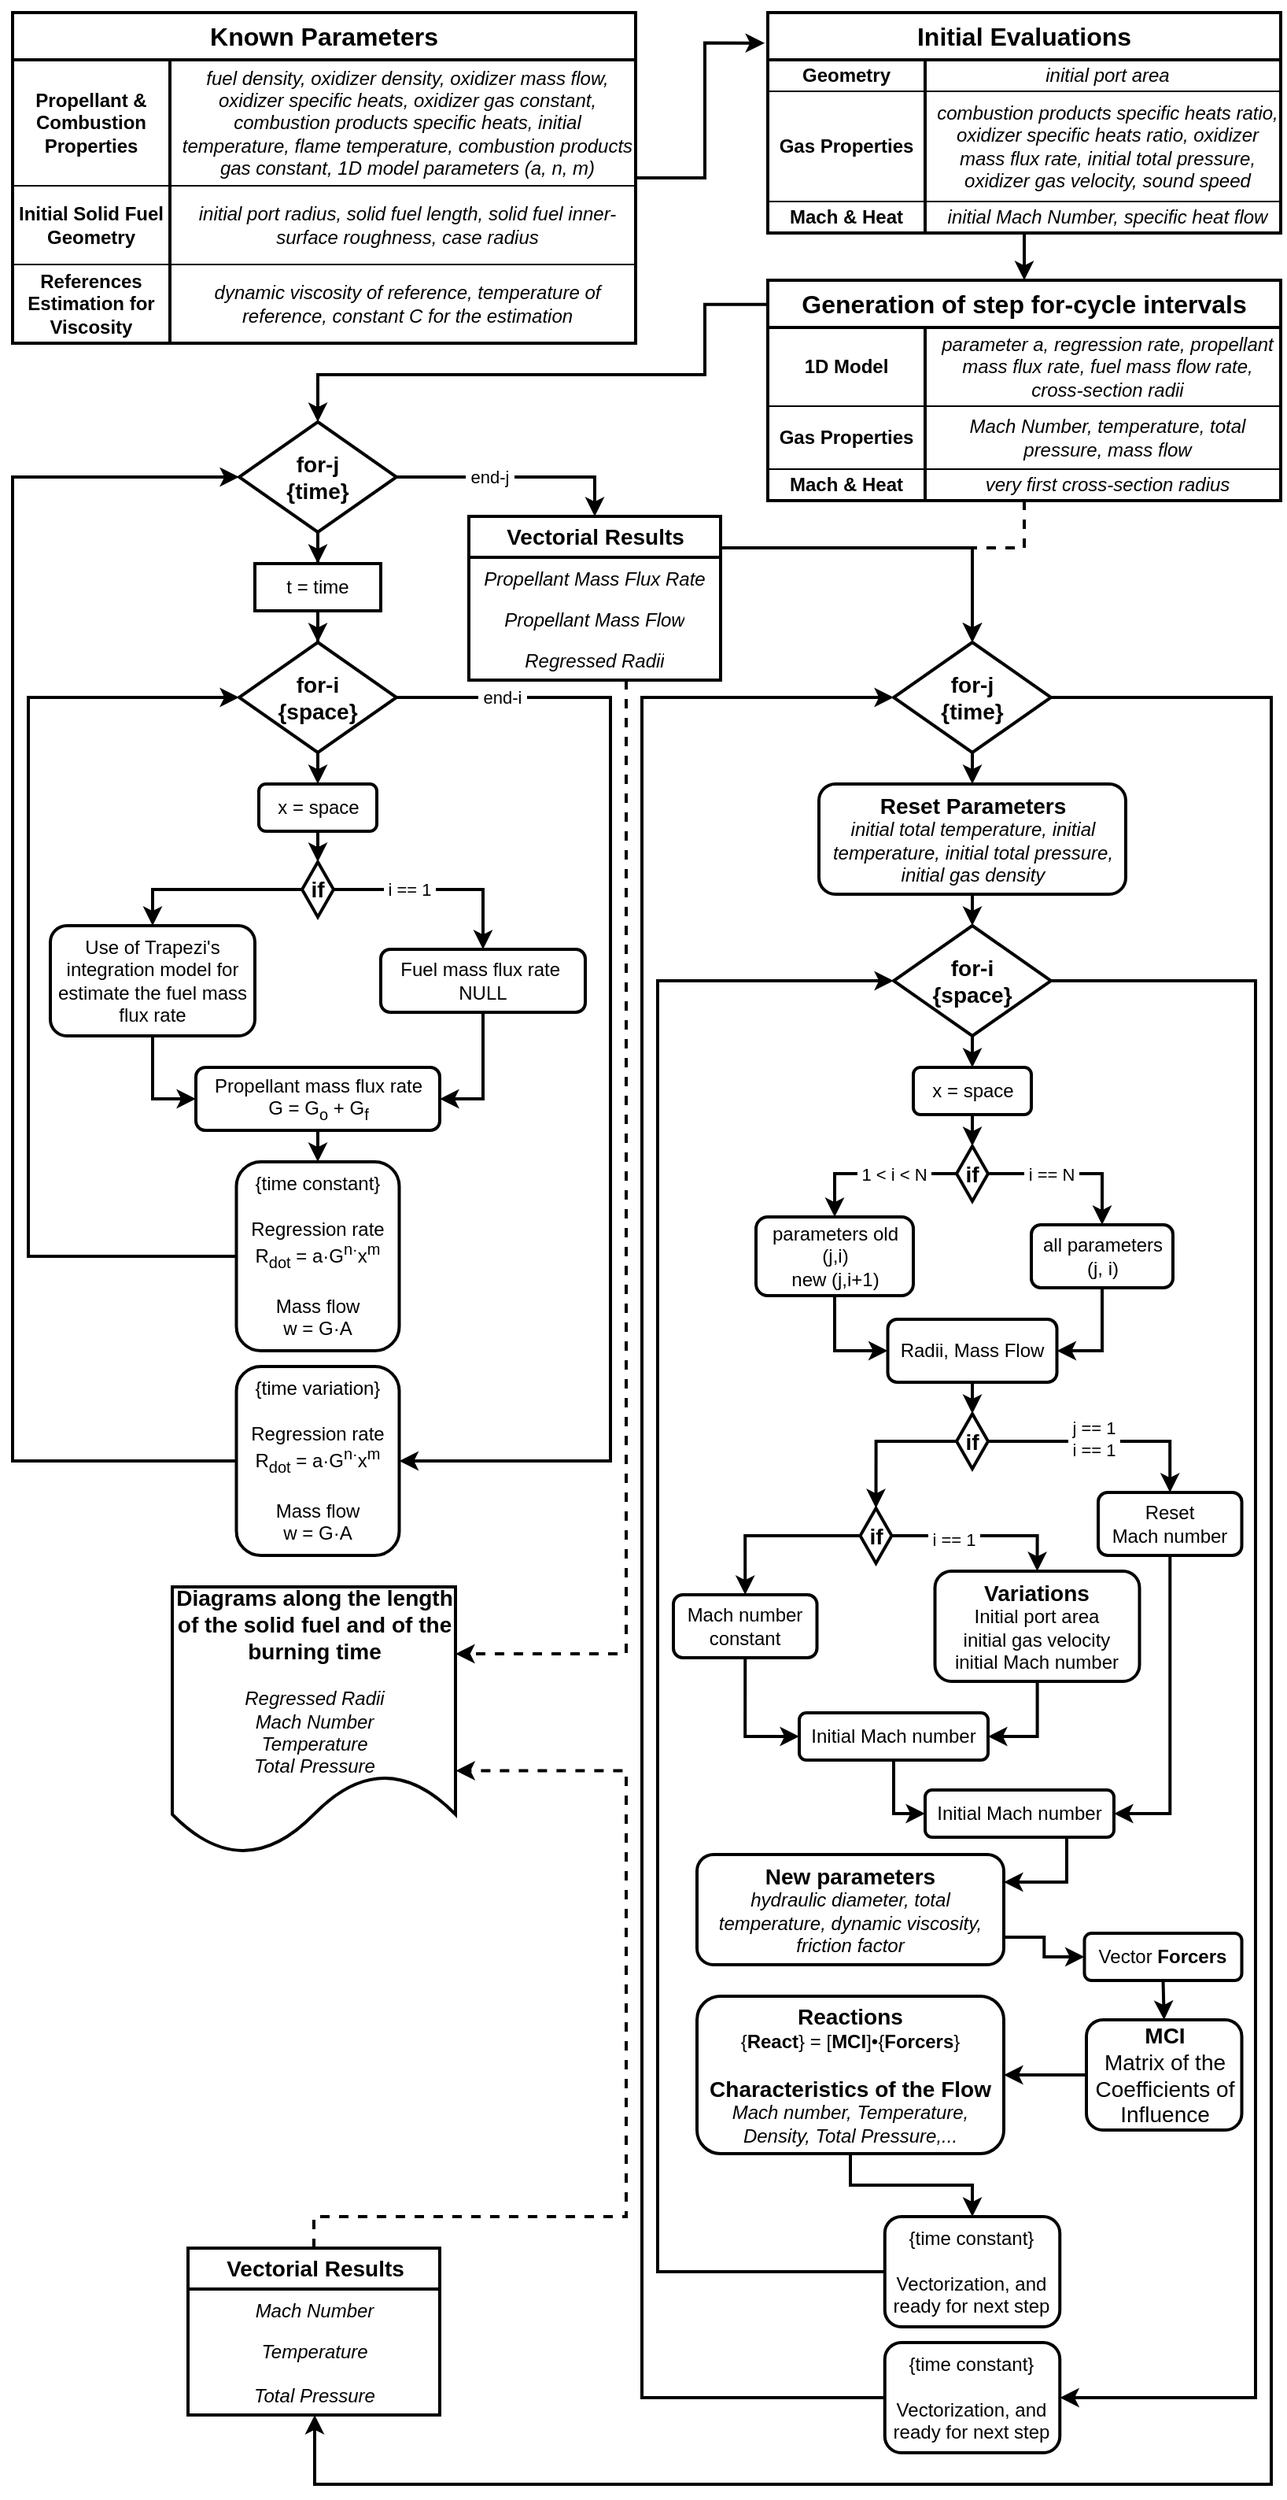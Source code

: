 <mxfile version="26.0.14">
  <diagram name="Pagina-1" id="KGUR4n6IYwUImmlLGVA5">
    <mxGraphModel dx="1696" dy="2126" grid="0" gridSize="10" guides="1" tooltips="1" connect="1" arrows="1" fold="1" page="1" pageScale="1" pageWidth="1169" pageHeight="1654" math="0" shadow="0">
      <root>
        <mxCell id="0" />
        <mxCell id="1" parent="0" />
        <mxCell id="h8HGVI2y8s-tC2vq9ReO-1" style="edgeStyle=orthogonalEdgeStyle;rounded=0;orthogonalLoop=1;jettySize=auto;html=1;entryX=-0.006;entryY=0.138;entryDx=0;entryDy=0;strokeWidth=2;entryPerimeter=0;exitX=1;exitY=0;exitDx=0;exitDy=0;" edge="1" parent="1" source="h8HGVI2y8s-tC2vq9ReO-2" target="h8HGVI2y8s-tC2vq9ReO-13">
          <mxGeometry relative="1" as="geometry">
            <Array as="points">
              <mxPoint x="587" y="157" />
              <mxPoint x="631" y="157" />
              <mxPoint x="631" y="71" />
            </Array>
          </mxGeometry>
        </mxCell>
        <mxCell id="h8HGVI2y8s-tC2vq9ReO-2" value="Known Parameters" style="shape=table;startSize=30;container=1;collapsible=1;childLayout=tableLayout;fixedRows=1;rowLines=0;fontStyle=1;align=center;resizeLast=1;html=1;whiteSpace=wrap;fontSize=16;strokeWidth=2;rounded=0;" vertex="1" parent="1">
          <mxGeometry x="191" y="52" width="396.0" height="210" as="geometry" />
        </mxCell>
        <mxCell id="h8HGVI2y8s-tC2vq9ReO-3" value="" style="shape=tableRow;horizontal=0;startSize=0;swimlaneHead=0;swimlaneBody=0;fillColor=none;collapsible=0;dropTarget=0;points=[[0,0.5],[1,0.5]];portConstraint=eastwest;top=0;left=0;right=0;bottom=1;html=1;" vertex="1" parent="h8HGVI2y8s-tC2vq9ReO-2">
          <mxGeometry y="30" width="396.0" height="80" as="geometry" />
        </mxCell>
        <mxCell id="h8HGVI2y8s-tC2vq9ReO-4" value="Propellant &amp;amp; Combustion Properties" style="shape=partialRectangle;connectable=0;fillColor=none;top=0;left=0;bottom=0;right=0;fontStyle=1;overflow=hidden;html=1;whiteSpace=wrap;" vertex="1" parent="h8HGVI2y8s-tC2vq9ReO-3">
          <mxGeometry width="100" height="80" as="geometry">
            <mxRectangle width="100" height="80" as="alternateBounds" />
          </mxGeometry>
        </mxCell>
        <mxCell id="h8HGVI2y8s-tC2vq9ReO-5" value="fuel density, oxidizer density, oxidizer mass flow, oxidizer specific heats, oxidizer gas constant, combustion products specific heats, initial temperature, flame temperature, combustion products gas constant, 1D model parameters (a, n, m)" style="shape=partialRectangle;connectable=0;fillColor=none;top=0;left=0;bottom=0;right=0;align=center;spacingLeft=6;fontStyle=2;overflow=hidden;html=1;whiteSpace=wrap;strokeWidth=1;" vertex="1" parent="h8HGVI2y8s-tC2vq9ReO-3">
          <mxGeometry x="100" width="296.0" height="80" as="geometry">
            <mxRectangle width="296.0" height="80" as="alternateBounds" />
          </mxGeometry>
        </mxCell>
        <mxCell id="h8HGVI2y8s-tC2vq9ReO-6" style="shape=tableRow;horizontal=0;startSize=0;swimlaneHead=0;swimlaneBody=0;fillColor=none;collapsible=0;dropTarget=0;points=[[0,0.5],[1,0.5]];portConstraint=eastwest;top=0;left=0;right=0;bottom=1;html=1;" vertex="1" parent="h8HGVI2y8s-tC2vq9ReO-2">
          <mxGeometry y="110" width="396.0" height="50" as="geometry" />
        </mxCell>
        <mxCell id="h8HGVI2y8s-tC2vq9ReO-7" value="Initial Solid Fuel Geometry" style="shape=partialRectangle;connectable=0;fillColor=none;top=0;left=0;bottom=0;right=0;fontStyle=1;overflow=hidden;html=1;whiteSpace=wrap;" vertex="1" parent="h8HGVI2y8s-tC2vq9ReO-6">
          <mxGeometry width="100" height="50" as="geometry">
            <mxRectangle width="100" height="50" as="alternateBounds" />
          </mxGeometry>
        </mxCell>
        <mxCell id="h8HGVI2y8s-tC2vq9ReO-8" value="initial port radius, solid fuel length, solid fuel inner-surface roughness, case radius" style="shape=partialRectangle;connectable=0;fillColor=none;top=0;left=0;bottom=0;right=0;align=center;spacingLeft=6;fontStyle=2;overflow=hidden;html=1;whiteSpace=wrap;horizontal=1;strokeWidth=1;" vertex="1" parent="h8HGVI2y8s-tC2vq9ReO-6">
          <mxGeometry x="100" width="296.0" height="50" as="geometry">
            <mxRectangle width="296.0" height="50" as="alternateBounds" />
          </mxGeometry>
        </mxCell>
        <mxCell id="h8HGVI2y8s-tC2vq9ReO-9" style="shape=tableRow;horizontal=0;startSize=0;swimlaneHead=0;swimlaneBody=0;fillColor=none;collapsible=0;dropTarget=0;points=[[0,0.5],[1,0.5]];portConstraint=eastwest;top=0;left=0;right=0;bottom=1;html=1;" vertex="1" parent="h8HGVI2y8s-tC2vq9ReO-2">
          <mxGeometry y="160" width="396.0" height="50" as="geometry" />
        </mxCell>
        <mxCell id="h8HGVI2y8s-tC2vq9ReO-10" value="References Estimation for Viscosity" style="shape=partialRectangle;connectable=0;fillColor=none;top=0;left=0;bottom=0;right=0;fontStyle=1;overflow=hidden;html=1;whiteSpace=wrap;" vertex="1" parent="h8HGVI2y8s-tC2vq9ReO-9">
          <mxGeometry width="100" height="50" as="geometry">
            <mxRectangle width="100" height="50" as="alternateBounds" />
          </mxGeometry>
        </mxCell>
        <mxCell id="h8HGVI2y8s-tC2vq9ReO-11" value="dynamic viscosity of reference, temperature of reference, constant C for the estimation" style="shape=partialRectangle;connectable=0;fillColor=none;top=0;left=0;bottom=0;right=0;align=center;spacingLeft=6;fontStyle=2;overflow=hidden;html=1;whiteSpace=wrap;" vertex="1" parent="h8HGVI2y8s-tC2vq9ReO-9">
          <mxGeometry x="100" width="296.0" height="50" as="geometry">
            <mxRectangle width="296.0" height="50" as="alternateBounds" />
          </mxGeometry>
        </mxCell>
        <mxCell id="h8HGVI2y8s-tC2vq9ReO-12" style="edgeStyle=orthogonalEdgeStyle;rounded=0;orthogonalLoop=1;jettySize=auto;html=1;entryX=0.5;entryY=0;entryDx=0;entryDy=0;targetPerimeterSpacing=0;strokeWidth=2;" edge="1" parent="1" source="h8HGVI2y8s-tC2vq9ReO-13" target="h8HGVI2y8s-tC2vq9ReO-25">
          <mxGeometry relative="1" as="geometry" />
        </mxCell>
        <mxCell id="h8HGVI2y8s-tC2vq9ReO-13" value="Initial Evaluations" style="shape=table;startSize=30;container=1;collapsible=1;childLayout=tableLayout;fixedRows=1;rowLines=0;fontStyle=1;align=center;resizeLast=1;html=1;whiteSpace=wrap;fontSize=16;strokeWidth=2;" vertex="1" parent="1">
          <mxGeometry x="671" y="52" width="326.0" height="140.0" as="geometry" />
        </mxCell>
        <mxCell id="h8HGVI2y8s-tC2vq9ReO-14" value="" style="shape=tableRow;horizontal=0;startSize=0;swimlaneHead=0;swimlaneBody=0;fillColor=none;collapsible=0;dropTarget=0;points=[[0,0.5],[1,0.5]];portConstraint=eastwest;top=0;left=0;right=0;bottom=1;html=1;" vertex="1" parent="h8HGVI2y8s-tC2vq9ReO-13">
          <mxGeometry y="30" width="326.0" height="20" as="geometry" />
        </mxCell>
        <mxCell id="h8HGVI2y8s-tC2vq9ReO-15" value="Geometry" style="shape=partialRectangle;connectable=0;fillColor=none;top=0;left=0;bottom=0;right=0;fontStyle=1;overflow=hidden;html=1;whiteSpace=wrap;" vertex="1" parent="h8HGVI2y8s-tC2vq9ReO-14">
          <mxGeometry width="100" height="20" as="geometry">
            <mxRectangle width="100" height="20" as="alternateBounds" />
          </mxGeometry>
        </mxCell>
        <mxCell id="h8HGVI2y8s-tC2vq9ReO-16" value="initial port area" style="shape=partialRectangle;connectable=0;fillColor=none;top=0;left=0;bottom=0;right=0;align=center;spacingLeft=6;fontStyle=2;overflow=hidden;html=1;whiteSpace=wrap;strokeWidth=1;" vertex="1" parent="h8HGVI2y8s-tC2vq9ReO-14">
          <mxGeometry x="100" width="226.0" height="20" as="geometry">
            <mxRectangle width="226.0" height="20" as="alternateBounds" />
          </mxGeometry>
        </mxCell>
        <mxCell id="h8HGVI2y8s-tC2vq9ReO-17" style="shape=tableRow;horizontal=0;startSize=0;swimlaneHead=0;swimlaneBody=0;fillColor=none;collapsible=0;dropTarget=0;points=[[0,0.5],[1,0.5]];portConstraint=eastwest;top=0;left=0;right=0;bottom=1;html=1;" vertex="1" parent="h8HGVI2y8s-tC2vq9ReO-13">
          <mxGeometry y="50" width="326.0" height="70" as="geometry" />
        </mxCell>
        <mxCell id="h8HGVI2y8s-tC2vq9ReO-18" value="Gas Properties" style="shape=partialRectangle;connectable=0;fillColor=none;top=0;left=0;bottom=0;right=0;fontStyle=1;overflow=hidden;html=1;whiteSpace=wrap;" vertex="1" parent="h8HGVI2y8s-tC2vq9ReO-17">
          <mxGeometry width="100" height="70" as="geometry">
            <mxRectangle width="100" height="70" as="alternateBounds" />
          </mxGeometry>
        </mxCell>
        <mxCell id="h8HGVI2y8s-tC2vq9ReO-19" value="combustion products specific heats ratio, oxidizer specific heats ratio, oxidizer mass flux rate, initial total pressure, oxidizer gas velocity, sound speed" style="shape=partialRectangle;connectable=0;fillColor=none;top=0;left=0;bottom=0;right=0;align=center;spacingLeft=6;fontStyle=2;overflow=hidden;html=1;whiteSpace=wrap;horizontal=1;strokeWidth=1;" vertex="1" parent="h8HGVI2y8s-tC2vq9ReO-17">
          <mxGeometry x="100" width="226.0" height="70" as="geometry">
            <mxRectangle width="226.0" height="70" as="alternateBounds" />
          </mxGeometry>
        </mxCell>
        <mxCell id="h8HGVI2y8s-tC2vq9ReO-20" style="shape=tableRow;horizontal=0;startSize=0;swimlaneHead=0;swimlaneBody=0;fillColor=none;collapsible=0;dropTarget=0;points=[[0,0.5],[1,0.5]];portConstraint=eastwest;top=0;left=0;right=0;bottom=1;html=1;" vertex="1" parent="h8HGVI2y8s-tC2vq9ReO-13">
          <mxGeometry y="120" width="326.0" height="20" as="geometry" />
        </mxCell>
        <mxCell id="h8HGVI2y8s-tC2vq9ReO-21" value="Mach &amp;amp; Heat" style="shape=partialRectangle;connectable=0;fillColor=none;top=0;left=0;bottom=0;right=0;fontStyle=1;overflow=hidden;html=1;whiteSpace=wrap;" vertex="1" parent="h8HGVI2y8s-tC2vq9ReO-20">
          <mxGeometry width="100" height="20" as="geometry">
            <mxRectangle width="100" height="20" as="alternateBounds" />
          </mxGeometry>
        </mxCell>
        <mxCell id="h8HGVI2y8s-tC2vq9ReO-22" value="initial Mach Number, specific heat flow" style="shape=partialRectangle;connectable=0;fillColor=none;top=0;left=0;bottom=0;right=0;align=center;spacingLeft=6;fontStyle=2;overflow=hidden;html=1;whiteSpace=wrap;" vertex="1" parent="h8HGVI2y8s-tC2vq9ReO-20">
          <mxGeometry x="100" width="226.0" height="20" as="geometry">
            <mxRectangle width="226.0" height="20" as="alternateBounds" />
          </mxGeometry>
        </mxCell>
        <mxCell id="h8HGVI2y8s-tC2vq9ReO-23" style="edgeStyle=orthogonalEdgeStyle;rounded=0;orthogonalLoop=1;jettySize=auto;html=1;entryX=0.5;entryY=0;entryDx=0;entryDy=0;strokeWidth=2;exitX=0;exitY=0.11;exitDx=0;exitDy=0;exitPerimeter=0;" edge="1" parent="1" source="h8HGVI2y8s-tC2vq9ReO-25" target="h8HGVI2y8s-tC2vq9ReO-36">
          <mxGeometry relative="1" as="geometry">
            <Array as="points">
              <mxPoint x="631" y="237" />
              <mxPoint x="631" y="282" />
              <mxPoint x="385" y="282" />
            </Array>
          </mxGeometry>
        </mxCell>
        <mxCell id="h8HGVI2y8s-tC2vq9ReO-24" style="edgeStyle=orthogonalEdgeStyle;rounded=0;orthogonalLoop=1;jettySize=auto;html=1;entryX=0.5;entryY=0;entryDx=0;entryDy=0;strokeWidth=2;dashed=1;" edge="1" parent="1" source="h8HGVI2y8s-tC2vq9ReO-25" target="h8HGVI2y8s-tC2vq9ReO-67">
          <mxGeometry relative="1" as="geometry">
            <mxPoint x="801" y="402" as="targetPoint" />
            <Array as="points">
              <mxPoint x="834" y="392" />
              <mxPoint x="801" y="392" />
            </Array>
          </mxGeometry>
        </mxCell>
        <mxCell id="h8HGVI2y8s-tC2vq9ReO-25" value="Generation of step for-cycle intervals" style="shape=table;startSize=30;container=1;collapsible=1;childLayout=tableLayout;fixedRows=1;rowLines=0;fontStyle=1;align=center;resizeLast=1;html=1;whiteSpace=wrap;fontSize=16;strokeWidth=2;" vertex="1" parent="1">
          <mxGeometry x="671" y="222" width="326" height="140" as="geometry" />
        </mxCell>
        <mxCell id="h8HGVI2y8s-tC2vq9ReO-26" value="" style="shape=tableRow;horizontal=0;startSize=0;swimlaneHead=0;swimlaneBody=0;fillColor=none;collapsible=0;dropTarget=0;points=[[0,0.5],[1,0.5]];portConstraint=eastwest;top=0;left=0;right=0;bottom=1;html=1;" vertex="1" parent="h8HGVI2y8s-tC2vq9ReO-25">
          <mxGeometry y="30" width="326" height="50" as="geometry" />
        </mxCell>
        <mxCell id="h8HGVI2y8s-tC2vq9ReO-27" value="1D Model" style="shape=partialRectangle;connectable=0;fillColor=none;top=0;left=0;bottom=0;right=0;fontStyle=1;overflow=hidden;html=1;whiteSpace=wrap;" vertex="1" parent="h8HGVI2y8s-tC2vq9ReO-26">
          <mxGeometry width="100" height="50" as="geometry">
            <mxRectangle width="100" height="50" as="alternateBounds" />
          </mxGeometry>
        </mxCell>
        <mxCell id="h8HGVI2y8s-tC2vq9ReO-28" value="parameter a, regression rate, propellant mass flux rate, fuel mass flow rate, cross-section radii" style="shape=partialRectangle;connectable=0;fillColor=none;top=0;left=0;bottom=0;right=0;align=center;spacingLeft=6;fontStyle=2;overflow=hidden;html=1;whiteSpace=wrap;strokeWidth=1;" vertex="1" parent="h8HGVI2y8s-tC2vq9ReO-26">
          <mxGeometry x="100" width="226" height="50" as="geometry">
            <mxRectangle width="226" height="50" as="alternateBounds" />
          </mxGeometry>
        </mxCell>
        <mxCell id="h8HGVI2y8s-tC2vq9ReO-29" style="shape=tableRow;horizontal=0;startSize=0;swimlaneHead=0;swimlaneBody=0;fillColor=none;collapsible=0;dropTarget=0;points=[[0,0.5],[1,0.5]];portConstraint=eastwest;top=0;left=0;right=0;bottom=1;html=1;" vertex="1" parent="h8HGVI2y8s-tC2vq9ReO-25">
          <mxGeometry y="80" width="326" height="40" as="geometry" />
        </mxCell>
        <mxCell id="h8HGVI2y8s-tC2vq9ReO-30" value="Gas Properties" style="shape=partialRectangle;connectable=0;fillColor=none;top=0;left=0;bottom=0;right=0;fontStyle=1;overflow=hidden;html=1;whiteSpace=wrap;" vertex="1" parent="h8HGVI2y8s-tC2vq9ReO-29">
          <mxGeometry width="100" height="40" as="geometry">
            <mxRectangle width="100" height="40" as="alternateBounds" />
          </mxGeometry>
        </mxCell>
        <mxCell id="h8HGVI2y8s-tC2vq9ReO-31" value="Mach Number, temperature, total pressure, mass flow" style="shape=partialRectangle;connectable=0;fillColor=none;top=0;left=0;bottom=0;right=0;align=center;spacingLeft=6;fontStyle=2;overflow=hidden;html=1;whiteSpace=wrap;horizontal=1;strokeWidth=1;" vertex="1" parent="h8HGVI2y8s-tC2vq9ReO-29">
          <mxGeometry x="100" width="226" height="40" as="geometry">
            <mxRectangle width="226" height="40" as="alternateBounds" />
          </mxGeometry>
        </mxCell>
        <mxCell id="h8HGVI2y8s-tC2vq9ReO-32" style="shape=tableRow;horizontal=0;startSize=0;swimlaneHead=0;swimlaneBody=0;fillColor=none;collapsible=0;dropTarget=0;points=[[0,0.5],[1,0.5]];portConstraint=eastwest;top=0;left=0;right=0;bottom=1;html=1;" vertex="1" parent="h8HGVI2y8s-tC2vq9ReO-25">
          <mxGeometry y="120" width="326" height="20" as="geometry" />
        </mxCell>
        <mxCell id="h8HGVI2y8s-tC2vq9ReO-33" value="Mach &amp;amp; Heat" style="shape=partialRectangle;connectable=0;fillColor=none;top=0;left=0;bottom=0;right=0;fontStyle=1;overflow=hidden;html=1;whiteSpace=wrap;" vertex="1" parent="h8HGVI2y8s-tC2vq9ReO-32">
          <mxGeometry width="100" height="20" as="geometry">
            <mxRectangle width="100" height="20" as="alternateBounds" />
          </mxGeometry>
        </mxCell>
        <mxCell id="h8HGVI2y8s-tC2vq9ReO-34" value="very first cross-section radius" style="shape=partialRectangle;connectable=0;fillColor=none;top=0;left=0;bottom=0;right=0;align=center;spacingLeft=6;fontStyle=2;overflow=hidden;html=1;whiteSpace=wrap;" vertex="1" parent="h8HGVI2y8s-tC2vq9ReO-32">
          <mxGeometry x="100" width="226" height="20" as="geometry">
            <mxRectangle width="226" height="20" as="alternateBounds" />
          </mxGeometry>
        </mxCell>
        <mxCell id="h8HGVI2y8s-tC2vq9ReO-35" value="" style="edgeStyle=orthogonalEdgeStyle;rounded=0;orthogonalLoop=1;jettySize=auto;html=1;strokeWidth=2;" edge="1" parent="1" source="h8HGVI2y8s-tC2vq9ReO-36" target="h8HGVI2y8s-tC2vq9ReO-38">
          <mxGeometry relative="1" as="geometry" />
        </mxCell>
        <mxCell id="h8HGVI2y8s-tC2vq9ReO-36" value="for-j&lt;div&gt;{time}&lt;/div&gt;" style="rhombus;whiteSpace=wrap;html=1;fontSize=14;startSize=30;fontStyle=1;strokeWidth=2;" vertex="1" parent="1">
          <mxGeometry x="335" y="312" width="100" height="70" as="geometry" />
        </mxCell>
        <mxCell id="h8HGVI2y8s-tC2vq9ReO-37" style="edgeStyle=orthogonalEdgeStyle;rounded=0;orthogonalLoop=1;jettySize=auto;html=1;entryX=0.5;entryY=0;entryDx=0;entryDy=0;strokeWidth=2;" edge="1" parent="1" source="h8HGVI2y8s-tC2vq9ReO-38" target="h8HGVI2y8s-tC2vq9ReO-42">
          <mxGeometry relative="1" as="geometry" />
        </mxCell>
        <mxCell id="h8HGVI2y8s-tC2vq9ReO-38" value="t = time" style="whiteSpace=wrap;html=1;fontSize=12;startSize=30;fontStyle=0;strokeWidth=2;" vertex="1" parent="1">
          <mxGeometry x="345" y="402" width="80" height="30" as="geometry" />
        </mxCell>
        <mxCell id="h8HGVI2y8s-tC2vq9ReO-39" style="edgeStyle=orthogonalEdgeStyle;rounded=0;orthogonalLoop=1;jettySize=auto;html=1;entryX=0.5;entryY=0;entryDx=0;entryDy=0;strokeWidth=2;" edge="1" parent="1" source="h8HGVI2y8s-tC2vq9ReO-42">
          <mxGeometry relative="1" as="geometry">
            <mxPoint x="385" y="542" as="targetPoint" />
          </mxGeometry>
        </mxCell>
        <mxCell id="h8HGVI2y8s-tC2vq9ReO-40" style="edgeStyle=orthogonalEdgeStyle;rounded=0;orthogonalLoop=1;jettySize=auto;html=1;entryX=1;entryY=0.5;entryDx=0;entryDy=0;strokeWidth=2;" edge="1" parent="1" source="h8HGVI2y8s-tC2vq9ReO-42" target="h8HGVI2y8s-tC2vq9ReO-57">
          <mxGeometry relative="1" as="geometry">
            <Array as="points">
              <mxPoint x="571" y="487" />
              <mxPoint x="571" y="972" />
            </Array>
          </mxGeometry>
        </mxCell>
        <mxCell id="h8HGVI2y8s-tC2vq9ReO-41" value="&amp;nbsp;end-i&amp;nbsp;" style="edgeLabel;html=1;align=center;verticalAlign=middle;resizable=0;points=[];" vertex="1" connectable="0" parent="h8HGVI2y8s-tC2vq9ReO-40">
          <mxGeometry x="-0.858" y="1" relative="1" as="geometry">
            <mxPoint x="13" y="1" as="offset" />
          </mxGeometry>
        </mxCell>
        <mxCell id="h8HGVI2y8s-tC2vq9ReO-42" value="for-i&lt;div&gt;{space}&lt;/div&gt;" style="rhombus;whiteSpace=wrap;html=1;fontSize=14;startSize=30;fontStyle=1;strokeWidth=2;" vertex="1" parent="1">
          <mxGeometry x="335" y="452" width="100" height="70" as="geometry" />
        </mxCell>
        <mxCell id="h8HGVI2y8s-tC2vq9ReO-43" value="" style="edgeStyle=orthogonalEdgeStyle;rounded=0;orthogonalLoop=1;jettySize=auto;html=1;strokeWidth=2;exitX=0.471;exitY=0.989;exitDx=0;exitDy=0;entryX=0.5;entryY=0;entryDx=0;entryDy=0;exitPerimeter=0;" edge="1" parent="1" source="h8HGVI2y8s-tC2vq9ReO-75" target="h8HGVI2y8s-tC2vq9ReO-47">
          <mxGeometry relative="1" as="geometry">
            <mxPoint x="377.5" y="572" as="sourcePoint" />
            <mxPoint x="375" y="591.5" as="targetPoint" />
          </mxGeometry>
        </mxCell>
        <mxCell id="h8HGVI2y8s-tC2vq9ReO-44" value="" style="edgeStyle=orthogonalEdgeStyle;rounded=0;orthogonalLoop=1;jettySize=auto;html=1;strokeWidth=2;" edge="1" parent="1" source="h8HGVI2y8s-tC2vq9ReO-47" target="h8HGVI2y8s-tC2vq9ReO-49">
          <mxGeometry relative="1" as="geometry" />
        </mxCell>
        <mxCell id="h8HGVI2y8s-tC2vq9ReO-45" value="&amp;nbsp;i == 1&amp;nbsp;" style="edgeLabel;html=1;align=center;verticalAlign=middle;resizable=0;points=[];" vertex="1" connectable="0" parent="h8HGVI2y8s-tC2vq9ReO-44">
          <mxGeometry relative="1" as="geometry">
            <mxPoint x="-19" as="offset" />
          </mxGeometry>
        </mxCell>
        <mxCell id="h8HGVI2y8s-tC2vq9ReO-46" style="edgeStyle=orthogonalEdgeStyle;rounded=0;orthogonalLoop=1;jettySize=auto;html=1;entryX=0.5;entryY=0;entryDx=0;entryDy=0;strokeWidth=2;" edge="1" parent="1" source="h8HGVI2y8s-tC2vq9ReO-47" target="h8HGVI2y8s-tC2vq9ReO-51">
          <mxGeometry relative="1" as="geometry" />
        </mxCell>
        <mxCell id="h8HGVI2y8s-tC2vq9ReO-47" value="if" style="rhombus;whiteSpace=wrap;html=1;fontSize=14;startSize=30;fontStyle=1;strokeWidth=2;" vertex="1" parent="1">
          <mxGeometry x="375" y="591.5" width="20" height="35" as="geometry" />
        </mxCell>
        <mxCell id="h8HGVI2y8s-tC2vq9ReO-48" style="edgeStyle=orthogonalEdgeStyle;rounded=0;orthogonalLoop=1;jettySize=auto;html=1;entryX=1;entryY=0.5;entryDx=0;entryDy=0;strokeWidth=2;" edge="1" parent="1" source="h8HGVI2y8s-tC2vq9ReO-49" target="h8HGVI2y8s-tC2vq9ReO-53">
          <mxGeometry relative="1" as="geometry" />
        </mxCell>
        <mxCell id="h8HGVI2y8s-tC2vq9ReO-49" value="Fuel mass flux rate&amp;nbsp;&lt;div&gt;NULL&lt;/div&gt;" style="rounded=1;whiteSpace=wrap;html=1;fontSize=12;startSize=30;fontStyle=0;strokeWidth=2;" vertex="1" parent="1">
          <mxGeometry x="425" y="647" width="130" height="40" as="geometry" />
        </mxCell>
        <mxCell id="h8HGVI2y8s-tC2vq9ReO-50" style="edgeStyle=orthogonalEdgeStyle;rounded=0;orthogonalLoop=1;jettySize=auto;html=1;entryX=0;entryY=0.5;entryDx=0;entryDy=0;strokeWidth=2;" edge="1" parent="1" source="h8HGVI2y8s-tC2vq9ReO-51" target="h8HGVI2y8s-tC2vq9ReO-53">
          <mxGeometry relative="1" as="geometry" />
        </mxCell>
        <mxCell id="h8HGVI2y8s-tC2vq9ReO-51" value="Use of Trapezi&#39;s integration model for estimate the fuel mass flux rate" style="rounded=1;whiteSpace=wrap;html=1;fontSize=12;startSize=30;fontStyle=0;strokeWidth=2;" vertex="1" parent="1">
          <mxGeometry x="215" y="632" width="130" height="70" as="geometry" />
        </mxCell>
        <mxCell id="h8HGVI2y8s-tC2vq9ReO-52" style="edgeStyle=orthogonalEdgeStyle;rounded=0;orthogonalLoop=1;jettySize=auto;html=1;exitX=0.5;exitY=1;exitDx=0;exitDy=0;entryX=0.5;entryY=0;entryDx=0;entryDy=0;strokeWidth=2;" edge="1" parent="1" source="h8HGVI2y8s-tC2vq9ReO-53" target="h8HGVI2y8s-tC2vq9ReO-55">
          <mxGeometry relative="1" as="geometry" />
        </mxCell>
        <mxCell id="h8HGVI2y8s-tC2vq9ReO-53" value="Propellant mass flux rate&lt;div&gt;G = G&lt;sub&gt;o&lt;/sub&gt; + G&lt;sub&gt;f&lt;/sub&gt;&lt;/div&gt;" style="rounded=1;whiteSpace=wrap;html=1;fontSize=12;startSize=30;fontStyle=0;strokeWidth=2;" vertex="1" parent="1">
          <mxGeometry x="307.5" y="722" width="155" height="40" as="geometry" />
        </mxCell>
        <mxCell id="h8HGVI2y8s-tC2vq9ReO-54" style="edgeStyle=orthogonalEdgeStyle;rounded=0;orthogonalLoop=1;jettySize=auto;html=1;entryX=0;entryY=0.5;entryDx=0;entryDy=0;strokeWidth=2;" edge="1" parent="1" source="h8HGVI2y8s-tC2vq9ReO-55" target="h8HGVI2y8s-tC2vq9ReO-42">
          <mxGeometry relative="1" as="geometry">
            <Array as="points">
              <mxPoint x="201" y="842" />
              <mxPoint x="201" y="487" />
            </Array>
          </mxGeometry>
        </mxCell>
        <mxCell id="h8HGVI2y8s-tC2vq9ReO-55" value="{time constant}&lt;div&gt;&lt;br&gt;&lt;/div&gt;&lt;div&gt;Regression rate&lt;/div&gt;&lt;div&gt;R&lt;sub&gt;dot&lt;/sub&gt; = a·G&lt;sup&gt;n·&lt;/sup&gt;x&lt;sup&gt;m&lt;/sup&gt;&lt;/div&gt;&lt;div&gt;&lt;br&gt;&lt;/div&gt;&lt;div&gt;Mass flow&lt;/div&gt;&lt;div&gt;w = G·A&lt;/div&gt;" style="rounded=1;whiteSpace=wrap;html=1;fontSize=12;startSize=30;fontStyle=0;strokeWidth=2;" vertex="1" parent="1">
          <mxGeometry x="333.25" y="782" width="103.5" height="120" as="geometry" />
        </mxCell>
        <mxCell id="h8HGVI2y8s-tC2vq9ReO-56" style="edgeStyle=orthogonalEdgeStyle;rounded=0;orthogonalLoop=1;jettySize=auto;html=1;entryX=0;entryY=0.5;entryDx=0;entryDy=0;strokeWidth=2;" edge="1" parent="1" source="h8HGVI2y8s-tC2vq9ReO-57" target="h8HGVI2y8s-tC2vq9ReO-36">
          <mxGeometry relative="1" as="geometry">
            <mxPoint x="271" y="462" as="targetPoint" />
            <Array as="points">
              <mxPoint x="191" y="972" />
              <mxPoint x="191" y="347" />
            </Array>
          </mxGeometry>
        </mxCell>
        <mxCell id="h8HGVI2y8s-tC2vq9ReO-57" value="{time variation}&lt;div&gt;&lt;br&gt;&lt;/div&gt;&lt;div&gt;Regression rate&lt;/div&gt;&lt;div&gt;R&lt;sub&gt;dot&lt;/sub&gt; = a·G&lt;sup&gt;n·&lt;/sup&gt;x&lt;sup&gt;m&lt;/sup&gt;&lt;/div&gt;&lt;div&gt;&lt;br&gt;&lt;/div&gt;&lt;div&gt;Mass flow&lt;/div&gt;&lt;div&gt;w = G·A&lt;/div&gt;" style="rounded=1;whiteSpace=wrap;html=1;fontSize=12;startSize=30;fontStyle=0;strokeWidth=2;" vertex="1" parent="1">
          <mxGeometry x="333.25" y="912" width="103.5" height="120" as="geometry" />
        </mxCell>
        <mxCell id="h8HGVI2y8s-tC2vq9ReO-58" style="edgeStyle=orthogonalEdgeStyle;rounded=0;orthogonalLoop=1;jettySize=auto;html=1;exitX=1;exitY=0.25;exitDx=0;exitDy=0;entryX=0.5;entryY=0;entryDx=0;entryDy=0;strokeWidth=2;" edge="1" parent="1" source="h8HGVI2y8s-tC2vq9ReO-59" target="h8HGVI2y8s-tC2vq9ReO-67">
          <mxGeometry relative="1" as="geometry">
            <Array as="points">
              <mxPoint x="641" y="392" />
              <mxPoint x="801" y="392" />
            </Array>
          </mxGeometry>
        </mxCell>
        <mxCell id="h8HGVI2y8s-tC2vq9ReO-59" value="Vectorial Results" style="swimlane;fontStyle=1;childLayout=stackLayout;horizontal=1;startSize=26;fillColor=default;horizontalStack=0;resizeParent=1;resizeParentMax=0;resizeLast=0;collapsible=1;marginBottom=0;html=1;fontSize=14;strokeWidth=2;" vertex="1" parent="1">
          <mxGeometry x="481" y="372" width="160" height="104" as="geometry" />
        </mxCell>
        <mxCell id="h8HGVI2y8s-tC2vq9ReO-60" value="Propellant Mass Flux Rate" style="text;strokeColor=none;fillColor=none;align=center;verticalAlign=top;spacingLeft=4;spacingRight=4;overflow=hidden;rotatable=0;points=[[0,0.5],[1,0.5]];portConstraint=eastwest;whiteSpace=wrap;html=1;fontStyle=2" vertex="1" parent="h8HGVI2y8s-tC2vq9ReO-59">
          <mxGeometry y="26" width="160" height="26" as="geometry" />
        </mxCell>
        <mxCell id="h8HGVI2y8s-tC2vq9ReO-61" value="Propellant Mass Flow" style="text;strokeColor=none;fillColor=none;align=center;verticalAlign=top;spacingLeft=4;spacingRight=4;overflow=hidden;rotatable=0;points=[[0,0.5],[1,0.5]];portConstraint=eastwest;whiteSpace=wrap;html=1;fontStyle=2" vertex="1" parent="h8HGVI2y8s-tC2vq9ReO-59">
          <mxGeometry y="52" width="160" height="26" as="geometry" />
        </mxCell>
        <mxCell id="h8HGVI2y8s-tC2vq9ReO-62" value="Regressed Radii" style="text;strokeColor=none;fillColor=none;align=center;verticalAlign=top;spacingLeft=4;spacingRight=4;overflow=hidden;rotatable=0;points=[[0,0.5],[1,0.5]];portConstraint=eastwest;whiteSpace=wrap;html=1;fontStyle=2" vertex="1" parent="h8HGVI2y8s-tC2vq9ReO-59">
          <mxGeometry y="78" width="160" height="26" as="geometry" />
        </mxCell>
        <mxCell id="h8HGVI2y8s-tC2vq9ReO-63" style="edgeStyle=orthogonalEdgeStyle;rounded=0;orthogonalLoop=1;jettySize=auto;html=1;exitX=1;exitY=0.5;exitDx=0;exitDy=0;entryX=0.5;entryY=0;entryDx=0;entryDy=0;strokeWidth=2;" edge="1" parent="1" source="h8HGVI2y8s-tC2vq9ReO-36" target="h8HGVI2y8s-tC2vq9ReO-59">
          <mxGeometry relative="1" as="geometry">
            <Array as="points">
              <mxPoint x="561" y="347" />
            </Array>
          </mxGeometry>
        </mxCell>
        <mxCell id="h8HGVI2y8s-tC2vq9ReO-64" value="&amp;nbsp;end-j&amp;nbsp;" style="edgeLabel;html=1;align=center;verticalAlign=middle;resizable=0;points=[];" vertex="1" connectable="0" parent="h8HGVI2y8s-tC2vq9ReO-63">
          <mxGeometry x="-0.463" relative="1" as="geometry">
            <mxPoint x="18" as="offset" />
          </mxGeometry>
        </mxCell>
        <mxCell id="h8HGVI2y8s-tC2vq9ReO-65" style="edgeStyle=orthogonalEdgeStyle;rounded=0;orthogonalLoop=1;jettySize=auto;html=1;exitX=0.5;exitY=1;exitDx=0;exitDy=0;entryX=0.5;entryY=0;entryDx=0;entryDy=0;strokeWidth=2;" edge="1" parent="1" source="h8HGVI2y8s-tC2vq9ReO-67" target="h8HGVI2y8s-tC2vq9ReO-69">
          <mxGeometry relative="1" as="geometry" />
        </mxCell>
        <mxCell id="h8HGVI2y8s-tC2vq9ReO-66" style="edgeStyle=orthogonalEdgeStyle;rounded=0;orthogonalLoop=1;jettySize=auto;html=1;exitX=1;exitY=0.5;exitDx=0;exitDy=0;strokeWidth=2;" edge="1" parent="1" source="h8HGVI2y8s-tC2vq9ReO-67" target="h8HGVI2y8s-tC2vq9ReO-116">
          <mxGeometry relative="1" as="geometry">
            <Array as="points">
              <mxPoint x="991" y="487" />
              <mxPoint x="991" y="1622" />
              <mxPoint x="383" y="1622" />
            </Array>
          </mxGeometry>
        </mxCell>
        <mxCell id="h8HGVI2y8s-tC2vq9ReO-67" value="for-j&lt;div&gt;{time}&lt;/div&gt;" style="rhombus;whiteSpace=wrap;html=1;fontSize=14;startSize=30;fontStyle=1;strokeWidth=2;" vertex="1" parent="1">
          <mxGeometry x="751" y="452" width="100" height="70" as="geometry" />
        </mxCell>
        <mxCell id="h8HGVI2y8s-tC2vq9ReO-68" style="edgeStyle=orthogonalEdgeStyle;rounded=0;orthogonalLoop=1;jettySize=auto;html=1;exitX=0.5;exitY=1;exitDx=0;exitDy=0;entryX=0.5;entryY=0;entryDx=0;entryDy=0;strokeWidth=2;" edge="1" parent="1" source="h8HGVI2y8s-tC2vq9ReO-69" target="h8HGVI2y8s-tC2vq9ReO-72">
          <mxGeometry relative="1" as="geometry" />
        </mxCell>
        <mxCell id="h8HGVI2y8s-tC2vq9ReO-69" value="&lt;b&gt;&lt;font style=&quot;font-size: 14px;&quot;&gt;Reset Parameters&lt;/font&gt;&lt;/b&gt;&lt;div&gt;&lt;i&gt;initial total temperature, initial temperature, initial total pressure, initial gas density&lt;/i&gt;&lt;/div&gt;" style="rounded=1;whiteSpace=wrap;html=1;fontSize=12;startSize=30;fontStyle=0;strokeWidth=2;" vertex="1" parent="1">
          <mxGeometry x="703.5" y="542" width="195" height="70" as="geometry" />
        </mxCell>
        <mxCell id="h8HGVI2y8s-tC2vq9ReO-70" style="edgeStyle=orthogonalEdgeStyle;rounded=0;orthogonalLoop=1;jettySize=auto;html=1;exitX=0.5;exitY=1;exitDx=0;exitDy=0;entryX=0.5;entryY=0;entryDx=0;entryDy=0;strokeWidth=2;" edge="1" parent="1" source="h8HGVI2y8s-tC2vq9ReO-72" target="h8HGVI2y8s-tC2vq9ReO-74">
          <mxGeometry relative="1" as="geometry" />
        </mxCell>
        <mxCell id="h8HGVI2y8s-tC2vq9ReO-71" style="edgeStyle=orthogonalEdgeStyle;rounded=0;orthogonalLoop=1;jettySize=auto;html=1;exitX=1;exitY=0.5;exitDx=0;exitDy=0;entryX=1;entryY=0.5;entryDx=0;entryDy=0;strokeWidth=2;" edge="1" parent="1" source="h8HGVI2y8s-tC2vq9ReO-72" target="h8HGVI2y8s-tC2vq9ReO-115">
          <mxGeometry relative="1" as="geometry">
            <Array as="points">
              <mxPoint x="981" y="667" />
              <mxPoint x="981" y="1567" />
            </Array>
          </mxGeometry>
        </mxCell>
        <mxCell id="h8HGVI2y8s-tC2vq9ReO-72" value="for-i&lt;div&gt;{space}&lt;/div&gt;" style="rhombus;whiteSpace=wrap;html=1;fontSize=14;startSize=30;fontStyle=1;strokeWidth=2;" vertex="1" parent="1">
          <mxGeometry x="751" y="632" width="100" height="70" as="geometry" />
        </mxCell>
        <mxCell id="h8HGVI2y8s-tC2vq9ReO-73" style="edgeStyle=orthogonalEdgeStyle;rounded=0;orthogonalLoop=1;jettySize=auto;html=1;exitX=0.5;exitY=1;exitDx=0;exitDy=0;entryX=0.5;entryY=0;entryDx=0;entryDy=0;strokeWidth=2;" edge="1" parent="1" source="h8HGVI2y8s-tC2vq9ReO-74" target="h8HGVI2y8s-tC2vq9ReO-79">
          <mxGeometry relative="1" as="geometry" />
        </mxCell>
        <mxCell id="h8HGVI2y8s-tC2vq9ReO-74" value="x = space" style="rounded=1;whiteSpace=wrap;html=1;fontSize=12;startSize=30;fontStyle=0;strokeWidth=2;" vertex="1" parent="1">
          <mxGeometry x="763.5" y="722" width="75" height="30" as="geometry" />
        </mxCell>
        <mxCell id="h8HGVI2y8s-tC2vq9ReO-75" value="x = space" style="rounded=1;whiteSpace=wrap;html=1;fontSize=12;startSize=30;fontStyle=0;strokeWidth=2;" vertex="1" parent="1">
          <mxGeometry x="347.5" y="542" width="75" height="30" as="geometry" />
        </mxCell>
        <mxCell id="h8HGVI2y8s-tC2vq9ReO-76" style="edgeStyle=orthogonalEdgeStyle;rounded=0;orthogonalLoop=1;jettySize=auto;html=1;exitX=0;exitY=0.5;exitDx=0;exitDy=0;entryX=0.5;entryY=0;entryDx=0;entryDy=0;strokeWidth=2;" edge="1" parent="1" source="h8HGVI2y8s-tC2vq9ReO-79" target="h8HGVI2y8s-tC2vq9ReO-83">
          <mxGeometry relative="1" as="geometry" />
        </mxCell>
        <mxCell id="h8HGVI2y8s-tC2vq9ReO-77" value="&amp;nbsp;1 &amp;lt; i &amp;lt; N&amp;nbsp;" style="edgeLabel;html=1;align=center;verticalAlign=middle;resizable=0;points=[];" vertex="1" connectable="0" parent="h8HGVI2y8s-tC2vq9ReO-76">
          <mxGeometry x="-0.352" y="1" relative="1" as="geometry">
            <mxPoint x="-6" y="-1" as="offset" />
          </mxGeometry>
        </mxCell>
        <mxCell id="h8HGVI2y8s-tC2vq9ReO-78" value="&amp;nbsp;i == N&amp;nbsp;" style="edgeStyle=orthogonalEdgeStyle;rounded=0;orthogonalLoop=1;jettySize=auto;html=1;exitX=1;exitY=0.5;exitDx=0;exitDy=0;entryX=0.5;entryY=0;entryDx=0;entryDy=0;strokeWidth=2;" edge="1" parent="1" source="h8HGVI2y8s-tC2vq9ReO-79" target="h8HGVI2y8s-tC2vq9ReO-81">
          <mxGeometry x="-0.238" relative="1" as="geometry">
            <mxPoint as="offset" />
          </mxGeometry>
        </mxCell>
        <mxCell id="h8HGVI2y8s-tC2vq9ReO-79" value="if" style="rhombus;whiteSpace=wrap;html=1;fontSize=14;startSize=30;fontStyle=1;strokeWidth=2;" vertex="1" parent="1">
          <mxGeometry x="791" y="772" width="20" height="35" as="geometry" />
        </mxCell>
        <mxCell id="h8HGVI2y8s-tC2vq9ReO-80" style="edgeStyle=orthogonalEdgeStyle;rounded=0;orthogonalLoop=1;jettySize=auto;html=1;exitX=0.5;exitY=1;exitDx=0;exitDy=0;entryX=1;entryY=0.5;entryDx=0;entryDy=0;strokeWidth=2;" edge="1" parent="1" source="h8HGVI2y8s-tC2vq9ReO-81" target="h8HGVI2y8s-tC2vq9ReO-85">
          <mxGeometry relative="1" as="geometry" />
        </mxCell>
        <mxCell id="h8HGVI2y8s-tC2vq9ReO-81" value="all parameters&lt;div&gt;(j, i)&lt;/div&gt;" style="rounded=1;whiteSpace=wrap;html=1;fontSize=12;startSize=30;fontStyle=0;strokeWidth=2;" vertex="1" parent="1">
          <mxGeometry x="838.5" y="822" width="90" height="40" as="geometry" />
        </mxCell>
        <mxCell id="h8HGVI2y8s-tC2vq9ReO-82" style="edgeStyle=orthogonalEdgeStyle;rounded=0;orthogonalLoop=1;jettySize=auto;html=1;exitX=0.5;exitY=1;exitDx=0;exitDy=0;entryX=0;entryY=0.5;entryDx=0;entryDy=0;strokeWidth=2;" edge="1" parent="1" source="h8HGVI2y8s-tC2vq9ReO-83" target="h8HGVI2y8s-tC2vq9ReO-85">
          <mxGeometry relative="1" as="geometry" />
        </mxCell>
        <mxCell id="h8HGVI2y8s-tC2vq9ReO-83" value="parameters old (j,i)&lt;div&gt;new (j,i+1)&lt;/div&gt;" style="rounded=1;whiteSpace=wrap;html=1;fontSize=12;startSize=30;fontStyle=0;strokeWidth=2;" vertex="1" parent="1">
          <mxGeometry x="663.5" y="817" width="100" height="50" as="geometry" />
        </mxCell>
        <mxCell id="h8HGVI2y8s-tC2vq9ReO-84" style="edgeStyle=orthogonalEdgeStyle;rounded=0;orthogonalLoop=1;jettySize=auto;html=1;exitX=0.5;exitY=1;exitDx=0;exitDy=0;entryX=0.5;entryY=0;entryDx=0;entryDy=0;strokeWidth=2;" edge="1" parent="1" source="h8HGVI2y8s-tC2vq9ReO-85" target="h8HGVI2y8s-tC2vq9ReO-99">
          <mxGeometry relative="1" as="geometry" />
        </mxCell>
        <mxCell id="h8HGVI2y8s-tC2vq9ReO-85" value="Radii, Mass Flow" style="rounded=1;whiteSpace=wrap;html=1;fontSize=12;startSize=30;fontStyle=0;strokeWidth=2;" vertex="1" parent="1">
          <mxGeometry x="747.25" y="882" width="107.5" height="40" as="geometry" />
        </mxCell>
        <mxCell id="h8HGVI2y8s-tC2vq9ReO-86" style="edgeStyle=orthogonalEdgeStyle;rounded=0;orthogonalLoop=1;jettySize=auto;html=1;exitX=0;exitY=0.5;exitDx=0;exitDy=0;entryX=0.5;entryY=0;entryDx=0;entryDy=0;fontStyle=0;strokeWidth=2;" edge="1" parent="1" source="h8HGVI2y8s-tC2vq9ReO-89" target="h8HGVI2y8s-tC2vq9ReO-93">
          <mxGeometry relative="1" as="geometry" />
        </mxCell>
        <mxCell id="h8HGVI2y8s-tC2vq9ReO-87" style="edgeStyle=orthogonalEdgeStyle;rounded=0;orthogonalLoop=1;jettySize=auto;html=1;exitX=1;exitY=0.5;exitDx=0;exitDy=0;entryX=0.5;entryY=0;entryDx=0;entryDy=0;fontStyle=0;strokeWidth=2;" edge="1" parent="1" source="h8HGVI2y8s-tC2vq9ReO-89" target="h8HGVI2y8s-tC2vq9ReO-91">
          <mxGeometry relative="1" as="geometry" />
        </mxCell>
        <mxCell id="h8HGVI2y8s-tC2vq9ReO-88" value="&amp;nbsp;i == 1&amp;nbsp;" style="edgeLabel;html=1;align=center;verticalAlign=middle;resizable=0;points=[];" vertex="1" connectable="0" parent="h8HGVI2y8s-tC2vq9ReO-87">
          <mxGeometry x="-0.322" y="-1" relative="1" as="geometry">
            <mxPoint y="1" as="offset" />
          </mxGeometry>
        </mxCell>
        <mxCell id="h8HGVI2y8s-tC2vq9ReO-89" value="if" style="rhombus;whiteSpace=wrap;html=1;fontSize=14;startSize=30;fontStyle=1;strokeWidth=2;" vertex="1" parent="1">
          <mxGeometry x="729.75" y="1002" width="20" height="35" as="geometry" />
        </mxCell>
        <mxCell id="h8HGVI2y8s-tC2vq9ReO-90" style="edgeStyle=orthogonalEdgeStyle;rounded=0;orthogonalLoop=1;jettySize=auto;html=1;entryX=1;entryY=0.5;entryDx=0;entryDy=0;fontStyle=0;strokeWidth=2;" edge="1" parent="1" source="h8HGVI2y8s-tC2vq9ReO-91" target="h8HGVI2y8s-tC2vq9ReO-95">
          <mxGeometry relative="1" as="geometry" />
        </mxCell>
        <mxCell id="h8HGVI2y8s-tC2vq9ReO-91" value="&lt;span style=&quot;font-size: 14px;&quot;&gt;&lt;b&gt;Variations&lt;/b&gt;&lt;/span&gt;&lt;br&gt;&lt;div&gt;&lt;span&gt;Initial port area&lt;/span&gt;&lt;/div&gt;&lt;div&gt;&lt;span&gt;initial gas velocity&lt;/span&gt;&lt;/div&gt;&lt;div&gt;&lt;span&gt;initial Mach number&lt;/span&gt;&lt;/div&gt;" style="rounded=1;whiteSpace=wrap;html=1;fontSize=12;startSize=30;fontStyle=0;strokeWidth=2;" vertex="1" parent="1">
          <mxGeometry x="777.25" y="1042" width="130" height="70" as="geometry" />
        </mxCell>
        <mxCell id="h8HGVI2y8s-tC2vq9ReO-92" style="edgeStyle=orthogonalEdgeStyle;rounded=0;orthogonalLoop=1;jettySize=auto;html=1;exitX=0.5;exitY=1;exitDx=0;exitDy=0;entryX=0;entryY=0.5;entryDx=0;entryDy=0;fontStyle=0;strokeWidth=2;" edge="1" parent="1" source="h8HGVI2y8s-tC2vq9ReO-93" target="h8HGVI2y8s-tC2vq9ReO-95">
          <mxGeometry relative="1" as="geometry" />
        </mxCell>
        <mxCell id="h8HGVI2y8s-tC2vq9ReO-93" value="Mach number constant" style="rounded=1;whiteSpace=wrap;html=1;fontSize=12;startSize=30;fontStyle=0;strokeWidth=2;" vertex="1" parent="1">
          <mxGeometry x="611" y="1057" width="91.25" height="40" as="geometry" />
        </mxCell>
        <mxCell id="h8HGVI2y8s-tC2vq9ReO-94" style="edgeStyle=orthogonalEdgeStyle;rounded=0;orthogonalLoop=1;jettySize=auto;html=1;exitX=0.5;exitY=1;exitDx=0;exitDy=0;entryX=0;entryY=0.5;entryDx=0;entryDy=0;strokeWidth=2;" edge="1" parent="1" source="h8HGVI2y8s-tC2vq9ReO-95" target="h8HGVI2y8s-tC2vq9ReO-103">
          <mxGeometry relative="1" as="geometry">
            <Array as="points">
              <mxPoint x="751" y="1196" />
            </Array>
          </mxGeometry>
        </mxCell>
        <mxCell id="h8HGVI2y8s-tC2vq9ReO-95" value="Initial Mach number" style="rounded=1;whiteSpace=wrap;html=1;fontSize=12;startSize=30;fontStyle=0;strokeWidth=2;" vertex="1" parent="1">
          <mxGeometry x="691" y="1132" width="120" height="30" as="geometry" />
        </mxCell>
        <mxCell id="h8HGVI2y8s-tC2vq9ReO-96" style="edgeStyle=orthogonalEdgeStyle;rounded=0;orthogonalLoop=1;jettySize=auto;html=1;exitX=0;exitY=0.5;exitDx=0;exitDy=0;entryX=0.5;entryY=0;entryDx=0;entryDy=0;strokeWidth=2;" edge="1" parent="1" source="h8HGVI2y8s-tC2vq9ReO-99" target="h8HGVI2y8s-tC2vq9ReO-89">
          <mxGeometry relative="1" as="geometry" />
        </mxCell>
        <mxCell id="h8HGVI2y8s-tC2vq9ReO-97" style="edgeStyle=orthogonalEdgeStyle;rounded=0;orthogonalLoop=1;jettySize=auto;html=1;exitX=1;exitY=0.5;exitDx=0;exitDy=0;entryX=0.5;entryY=0;entryDx=0;entryDy=0;strokeWidth=2;" edge="1" parent="1" source="h8HGVI2y8s-tC2vq9ReO-99" target="h8HGVI2y8s-tC2vq9ReO-101">
          <mxGeometry relative="1" as="geometry" />
        </mxCell>
        <mxCell id="h8HGVI2y8s-tC2vq9ReO-98" value="&amp;nbsp;j == 1&amp;nbsp;&lt;div&gt;i == 1&lt;/div&gt;" style="edgeLabel;html=1;align=center;verticalAlign=middle;resizable=0;points=[];" vertex="1" connectable="0" parent="h8HGVI2y8s-tC2vq9ReO-97">
          <mxGeometry x="-0.096" y="2" relative="1" as="geometry">
            <mxPoint as="offset" />
          </mxGeometry>
        </mxCell>
        <mxCell id="h8HGVI2y8s-tC2vq9ReO-99" value="if" style="rhombus;whiteSpace=wrap;html=1;fontSize=14;startSize=30;fontStyle=1;strokeWidth=2;" vertex="1" parent="1">
          <mxGeometry x="791" y="942" width="20" height="35" as="geometry" />
        </mxCell>
        <mxCell id="h8HGVI2y8s-tC2vq9ReO-100" style="edgeStyle=orthogonalEdgeStyle;rounded=0;orthogonalLoop=1;jettySize=auto;html=1;entryX=1;entryY=0.5;entryDx=0;entryDy=0;strokeWidth=2;" edge="1" parent="1" source="h8HGVI2y8s-tC2vq9ReO-101" target="h8HGVI2y8s-tC2vq9ReO-103">
          <mxGeometry relative="1" as="geometry">
            <Array as="points">
              <mxPoint x="927" y="1196" />
            </Array>
          </mxGeometry>
        </mxCell>
        <mxCell id="h8HGVI2y8s-tC2vq9ReO-101" value="Reset&lt;div&gt;Mach number&lt;/div&gt;" style="rounded=1;whiteSpace=wrap;html=1;fontSize=12;startSize=30;fontStyle=0;strokeWidth=2;" vertex="1" parent="1">
          <mxGeometry x="881" y="992" width="91.25" height="40" as="geometry" />
        </mxCell>
        <mxCell id="h8HGVI2y8s-tC2vq9ReO-102" style="edgeStyle=orthogonalEdgeStyle;rounded=0;orthogonalLoop=1;jettySize=auto;html=1;exitX=0.75;exitY=1;exitDx=0;exitDy=0;entryX=1;entryY=0.25;entryDx=0;entryDy=0;strokeWidth=2;" edge="1" parent="1" source="h8HGVI2y8s-tC2vq9ReO-103" target="h8HGVI2y8s-tC2vq9ReO-105">
          <mxGeometry relative="1" as="geometry" />
        </mxCell>
        <mxCell id="h8HGVI2y8s-tC2vq9ReO-103" value="Initial Mach number" style="rounded=1;whiteSpace=wrap;html=1;fontSize=12;startSize=30;fontStyle=0;strokeWidth=2;" vertex="1" parent="1">
          <mxGeometry x="771" y="1181" width="120" height="30" as="geometry" />
        </mxCell>
        <mxCell id="h8HGVI2y8s-tC2vq9ReO-104" style="edgeStyle=orthogonalEdgeStyle;rounded=0;orthogonalLoop=1;jettySize=auto;html=1;exitX=1;exitY=0.75;exitDx=0;exitDy=0;entryX=0;entryY=0.5;entryDx=0;entryDy=0;strokeWidth=2;" edge="1" parent="1" source="h8HGVI2y8s-tC2vq9ReO-105" target="h8HGVI2y8s-tC2vq9ReO-107">
          <mxGeometry relative="1" as="geometry" />
        </mxCell>
        <mxCell id="h8HGVI2y8s-tC2vq9ReO-105" value="&lt;b&gt;&lt;font style=&quot;font-size: 14px;&quot;&gt;New parameters&lt;/font&gt;&lt;/b&gt;&lt;div&gt;&lt;i&gt;hydraulic diameter, total temperature, dynamic viscosity, friction factor&lt;/i&gt;&lt;/div&gt;" style="rounded=1;whiteSpace=wrap;html=1;fontSize=12;startSize=30;fontStyle=0;strokeWidth=2;" vertex="1" parent="1">
          <mxGeometry x="626" y="1222" width="195" height="70" as="geometry" />
        </mxCell>
        <mxCell id="h8HGVI2y8s-tC2vq9ReO-106" style="edgeStyle=orthogonalEdgeStyle;rounded=0;orthogonalLoop=1;jettySize=auto;html=1;exitX=0.5;exitY=1;exitDx=0;exitDy=0;entryX=0.5;entryY=0;entryDx=0;entryDy=0;strokeWidth=2;" edge="1" parent="1" source="h8HGVI2y8s-tC2vq9ReO-107" target="h8HGVI2y8s-tC2vq9ReO-109">
          <mxGeometry relative="1" as="geometry" />
        </mxCell>
        <mxCell id="h8HGVI2y8s-tC2vq9ReO-107" value="Vector &lt;b&gt;Forcers&lt;/b&gt;" style="rounded=1;whiteSpace=wrap;html=1;fontSize=12;startSize=30;fontStyle=0;strokeWidth=2;" vertex="1" parent="1">
          <mxGeometry x="872.25" y="1272" width="100" height="30" as="geometry" />
        </mxCell>
        <mxCell id="h8HGVI2y8s-tC2vq9ReO-108" style="edgeStyle=orthogonalEdgeStyle;rounded=0;orthogonalLoop=1;jettySize=auto;html=1;exitX=0;exitY=0.5;exitDx=0;exitDy=0;entryX=1;entryY=0.5;entryDx=0;entryDy=0;strokeWidth=2;" edge="1" parent="1" source="h8HGVI2y8s-tC2vq9ReO-109" target="h8HGVI2y8s-tC2vq9ReO-111">
          <mxGeometry relative="1" as="geometry" />
        </mxCell>
        <mxCell id="h8HGVI2y8s-tC2vq9ReO-109" value="&lt;span style=&quot;font-size: 14px;&quot;&gt;&lt;b&gt;MCI&lt;/b&gt;&lt;/span&gt;&lt;div&gt;&lt;span style=&quot;font-size: 14px;&quot;&gt;Matrix of the Coefficients of Influence&lt;/span&gt;&lt;/div&gt;" style="rounded=1;whiteSpace=wrap;html=1;fontSize=12;startSize=30;fontStyle=0;strokeWidth=2;" vertex="1" parent="1">
          <mxGeometry x="873.5" y="1327" width="98.75" height="70" as="geometry" />
        </mxCell>
        <mxCell id="h8HGVI2y8s-tC2vq9ReO-110" style="edgeStyle=orthogonalEdgeStyle;rounded=0;orthogonalLoop=1;jettySize=auto;html=1;entryX=0.5;entryY=0;entryDx=0;entryDy=0;strokeWidth=2;" edge="1" parent="1" source="h8HGVI2y8s-tC2vq9ReO-111" target="h8HGVI2y8s-tC2vq9ReO-113">
          <mxGeometry relative="1" as="geometry" />
        </mxCell>
        <mxCell id="h8HGVI2y8s-tC2vq9ReO-111" value="&lt;b&gt;&lt;font style=&quot;font-size: 14px;&quot;&gt;Reactions&lt;/font&gt;&lt;/b&gt;&lt;div&gt;{&lt;b&gt;React&lt;/b&gt;} = [&lt;b&gt;MCI&lt;/b&gt;]•{&lt;b&gt;Forcers&lt;/b&gt;}&lt;/div&gt;&lt;div&gt;&lt;br&gt;&lt;/div&gt;&lt;div&gt;&lt;b&gt;&lt;font style=&quot;font-size: 14px;&quot;&gt;Characteristics of the Flow&lt;/font&gt;&lt;/b&gt;&lt;/div&gt;&lt;div&gt;&lt;i&gt;Mach number, Temperature, Density, Total Pressure,...&lt;/i&gt;&lt;/div&gt;" style="rounded=1;whiteSpace=wrap;html=1;fontSize=12;startSize=30;fontStyle=0;strokeWidth=2;" vertex="1" parent="1">
          <mxGeometry x="626" y="1312" width="195" height="100" as="geometry" />
        </mxCell>
        <mxCell id="h8HGVI2y8s-tC2vq9ReO-112" style="edgeStyle=orthogonalEdgeStyle;rounded=0;orthogonalLoop=1;jettySize=auto;html=1;exitX=0;exitY=0.5;exitDx=0;exitDy=0;entryX=0;entryY=0.5;entryDx=0;entryDy=0;strokeWidth=2;" edge="1" parent="1" source="h8HGVI2y8s-tC2vq9ReO-113" target="h8HGVI2y8s-tC2vq9ReO-72">
          <mxGeometry relative="1" as="geometry">
            <mxPoint x="631" y="772" as="targetPoint" />
            <Array as="points">
              <mxPoint x="601" y="1487" />
              <mxPoint x="601" y="667" />
            </Array>
          </mxGeometry>
        </mxCell>
        <mxCell id="h8HGVI2y8s-tC2vq9ReO-113" value="{time constant}&lt;div&gt;&lt;br&gt;&lt;/div&gt;&lt;div&gt;Vectorization, and ready for next step&lt;/div&gt;" style="rounded=1;whiteSpace=wrap;html=1;fontSize=12;startSize=30;fontStyle=0;strokeWidth=2;" vertex="1" parent="1">
          <mxGeometry x="745.38" y="1452" width="111.25" height="70" as="geometry" />
        </mxCell>
        <mxCell id="h8HGVI2y8s-tC2vq9ReO-114" style="edgeStyle=orthogonalEdgeStyle;rounded=0;orthogonalLoop=1;jettySize=auto;html=1;exitX=0;exitY=0.5;exitDx=0;exitDy=0;entryX=0;entryY=0.5;entryDx=0;entryDy=0;strokeWidth=2;" edge="1" parent="1" source="h8HGVI2y8s-tC2vq9ReO-115" target="h8HGVI2y8s-tC2vq9ReO-67">
          <mxGeometry relative="1" as="geometry">
            <Array as="points">
              <mxPoint x="591" y="1567" />
              <mxPoint x="591" y="487" />
            </Array>
          </mxGeometry>
        </mxCell>
        <mxCell id="h8HGVI2y8s-tC2vq9ReO-115" value="{time constant}&lt;div&gt;&lt;br&gt;&lt;/div&gt;&lt;div&gt;Vectorization, and ready for next step&lt;/div&gt;" style="rounded=1;whiteSpace=wrap;html=1;fontSize=12;startSize=30;fontStyle=0;strokeWidth=2;" vertex="1" parent="1">
          <mxGeometry x="745.38" y="1532" width="111.25" height="70" as="geometry" />
        </mxCell>
        <mxCell id="h8HGVI2y8s-tC2vq9ReO-116" value="Vectorial Results" style="swimlane;fontStyle=1;childLayout=stackLayout;horizontal=1;startSize=26;fillColor=default;horizontalStack=0;resizeParent=1;resizeParentMax=0;resizeLast=0;collapsible=1;marginBottom=0;html=1;fontSize=14;strokeWidth=2;" vertex="1" parent="1">
          <mxGeometry x="302.5" y="1472" width="160" height="106" as="geometry" />
        </mxCell>
        <mxCell id="h8HGVI2y8s-tC2vq9ReO-117" value="Mach Number" style="text;strokeColor=none;fillColor=none;align=center;verticalAlign=top;spacingLeft=4;spacingRight=4;overflow=hidden;rotatable=0;points=[[0,0.5],[1,0.5]];portConstraint=eastwest;whiteSpace=wrap;html=1;fontStyle=2" vertex="1" parent="h8HGVI2y8s-tC2vq9ReO-116">
          <mxGeometry y="26" width="160" height="26" as="geometry" />
        </mxCell>
        <mxCell id="h8HGVI2y8s-tC2vq9ReO-118" value="Temperature" style="text;strokeColor=none;fillColor=none;align=center;verticalAlign=top;spacingLeft=4;spacingRight=4;overflow=hidden;rotatable=0;points=[[0,0.5],[1,0.5]];portConstraint=eastwest;whiteSpace=wrap;html=1;fontStyle=2" vertex="1" parent="h8HGVI2y8s-tC2vq9ReO-116">
          <mxGeometry y="52" width="160" height="28" as="geometry" />
        </mxCell>
        <mxCell id="h8HGVI2y8s-tC2vq9ReO-119" value="Total Pressure" style="text;strokeColor=none;fillColor=none;align=center;verticalAlign=top;spacingLeft=4;spacingRight=4;overflow=hidden;rotatable=0;points=[[0,0.5],[1,0.5]];portConstraint=eastwest;whiteSpace=wrap;html=1;fontStyle=2" vertex="1" parent="h8HGVI2y8s-tC2vq9ReO-116">
          <mxGeometry y="80" width="160" height="26" as="geometry" />
        </mxCell>
        <mxCell id="h8HGVI2y8s-tC2vq9ReO-120" value="&lt;b&gt;&lt;font style=&quot;font-size: 14px;&quot;&gt;Diagrams along the length of the solid fuel and of the burning time&lt;/font&gt;&lt;/b&gt;&lt;div&gt;&lt;br&gt;&lt;/div&gt;&lt;div&gt;&lt;i&gt;Regressed Radii&lt;/i&gt;&lt;/div&gt;&lt;div&gt;&lt;i&gt;Mach Number&lt;/i&gt;&lt;/div&gt;&lt;div&gt;&lt;i&gt;Temperature&lt;/i&gt;&lt;/div&gt;&lt;div&gt;&lt;i&gt;Total Pressure&lt;/i&gt;&lt;/div&gt;" style="shape=document;whiteSpace=wrap;html=1;boundedLbl=1;strokeWidth=2;" vertex="1" parent="1">
          <mxGeometry x="292.5" y="1052" width="180" height="170" as="geometry" />
        </mxCell>
        <mxCell id="h8HGVI2y8s-tC2vq9ReO-121" style="edgeStyle=orthogonalEdgeStyle;rounded=0;orthogonalLoop=1;jettySize=auto;html=1;exitX=0.5;exitY=0;exitDx=0;exitDy=0;entryX=1.001;entryY=0.687;entryDx=0;entryDy=0;entryPerimeter=0;strokeWidth=2;dashed=1;endSize=6;" edge="1" parent="1" source="h8HGVI2y8s-tC2vq9ReO-116" target="h8HGVI2y8s-tC2vq9ReO-120">
          <mxGeometry relative="1" as="geometry">
            <mxPoint x="382" y="1312" as="targetPoint" />
            <Array as="points">
              <mxPoint x="382" y="1452" />
              <mxPoint x="581" y="1452" />
              <mxPoint x="581" y="1169" />
            </Array>
          </mxGeometry>
        </mxCell>
        <mxCell id="h8HGVI2y8s-tC2vq9ReO-122" style="edgeStyle=orthogonalEdgeStyle;rounded=0;orthogonalLoop=1;jettySize=auto;html=1;entryX=1;entryY=0.25;entryDx=0;entryDy=0;strokeWidth=2;dashed=1;" edge="1" parent="1" source="h8HGVI2y8s-tC2vq9ReO-62" target="h8HGVI2y8s-tC2vq9ReO-120">
          <mxGeometry relative="1" as="geometry">
            <Array as="points">
              <mxPoint x="581" y="1095" />
            </Array>
          </mxGeometry>
        </mxCell>
      </root>
    </mxGraphModel>
  </diagram>
</mxfile>
